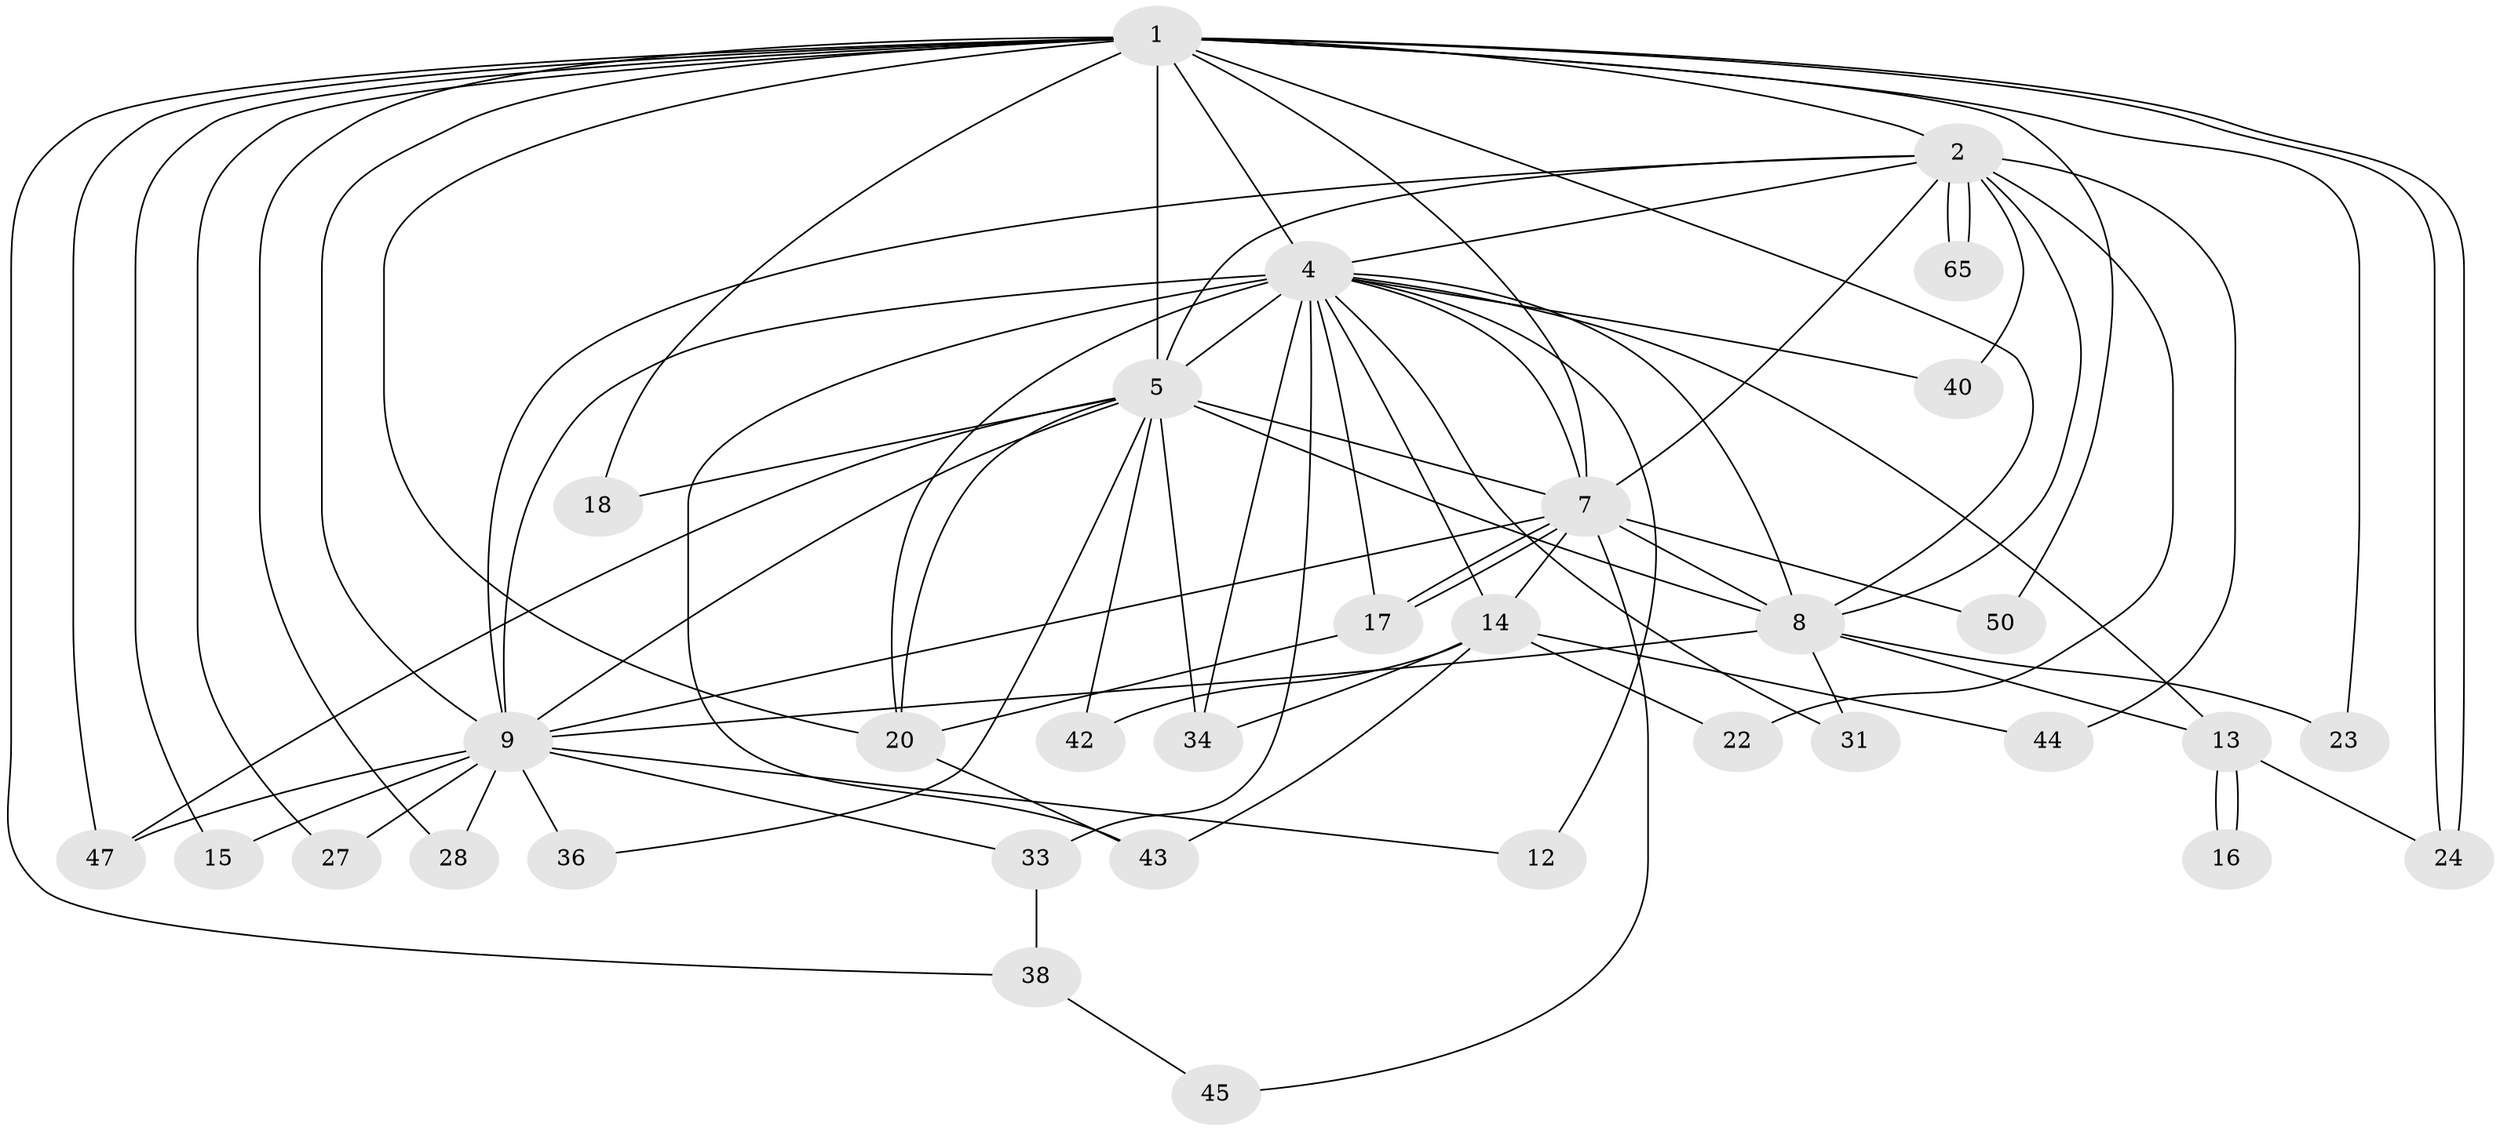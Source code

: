 // original degree distribution, {14: 0.030303030303030304, 17: 0.030303030303030304, 21: 0.015151515151515152, 16: 0.015151515151515152, 18: 0.015151515151515152, 19: 0.030303030303030304, 13: 0.015151515151515152, 4: 0.07575757575757576, 2: 0.5757575757575758, 6: 0.015151515151515152, 9: 0.015151515151515152, 3: 0.15151515151515152, 5: 0.015151515151515152}
// Generated by graph-tools (version 1.1) at 2025/14/03/09/25 04:14:04]
// undirected, 33 vertices, 80 edges
graph export_dot {
graph [start="1"]
  node [color=gray90,style=filled];
  1 [super="+3"];
  2;
  4 [super="+10+11"];
  5 [super="+51+52+6+41+30"];
  7 [super="+48+35"];
  8;
  9;
  12;
  13 [super="+49+25"];
  14 [super="+54"];
  15;
  16;
  17;
  18;
  20 [super="+21"];
  22;
  23;
  24;
  27;
  28;
  31;
  33 [super="+46"];
  34 [super="+39"];
  36 [super="+53"];
  38;
  40;
  42;
  43;
  44;
  45;
  47 [super="+64"];
  50;
  65;
  1 -- 2 [weight=4];
  1 -- 4 [weight=4];
  1 -- 5 [weight=6];
  1 -- 7 [weight=2];
  1 -- 8 [weight=2];
  1 -- 9 [weight=2];
  1 -- 15;
  1 -- 24;
  1 -- 24;
  1 -- 50;
  1 -- 18 [weight=2];
  1 -- 20;
  1 -- 23;
  1 -- 27;
  1 -- 28;
  1 -- 38;
  1 -- 47 [weight=2];
  2 -- 4 [weight=2];
  2 -- 5 [weight=3];
  2 -- 7;
  2 -- 8;
  2 -- 9;
  2 -- 22;
  2 -- 40;
  2 -- 44;
  2 -- 65;
  2 -- 65;
  4 -- 5 [weight=6];
  4 -- 7 [weight=2];
  4 -- 8 [weight=2];
  4 -- 9 [weight=3];
  4 -- 14 [weight=2];
  4 -- 34;
  4 -- 40;
  4 -- 33 [weight=2];
  4 -- 43;
  4 -- 12;
  4 -- 17;
  4 -- 20;
  4 -- 31;
  4 -- 13 [weight=3];
  5 -- 7 [weight=6];
  5 -- 8 [weight=2];
  5 -- 9 [weight=3];
  5 -- 18;
  5 -- 36;
  5 -- 20;
  5 -- 34;
  5 -- 42;
  5 -- 47;
  7 -- 8 [weight=2];
  7 -- 9;
  7 -- 14 [weight=2];
  7 -- 17;
  7 -- 17;
  7 -- 45;
  7 -- 50;
  8 -- 9;
  8 -- 13;
  8 -- 23;
  8 -- 31;
  9 -- 12;
  9 -- 15;
  9 -- 27;
  9 -- 28;
  9 -- 33;
  9 -- 36 [weight=2];
  9 -- 47;
  13 -- 16;
  13 -- 16;
  13 -- 24;
  14 -- 22;
  14 -- 42;
  14 -- 43;
  14 -- 44;
  14 -- 34;
  17 -- 20;
  20 -- 43;
  33 -- 38;
  38 -- 45;
}
